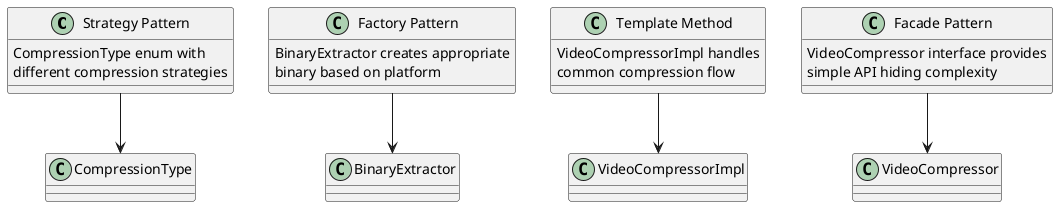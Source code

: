@startuml
!define PATTERN class

PATTERN "Strategy Pattern" as Strategy {
    CompressionType enum with
    different compression strategies
}

PATTERN "Factory Pattern" as Factory {
    BinaryExtractor creates appropriate
    binary based on platform
}

PATTERN "Template Method" as Template {
    VideoCompressorImpl handles
    common compression flow
}

PATTERN "Facade Pattern" as Facade {
    VideoCompressor interface provides
    simple API hiding complexity
}

Strategy --> CompressionType
Factory --> BinaryExtractor
Template --> VideoCompressorImpl
Facade --> VideoCompressor
@enduml
